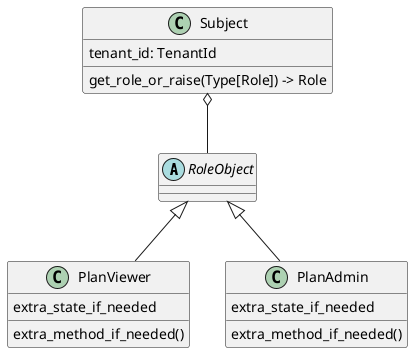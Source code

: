 @startuml

abstract class RoleObject

Subject o-- RoleObject

class Subject {
    tenant_id: TenantId
    get_role_or_raise(Type[Role]) -> Role
}

RoleObject <|-- PlanViewer
RoleObject <|-- PlanAdmin

PlanViewer : extra_state_if_needed
PlanViewer : extra_method_if_needed()

PlanAdmin : extra_state_if_needed
PlanAdmin : extra_method_if_needed()

@enduml